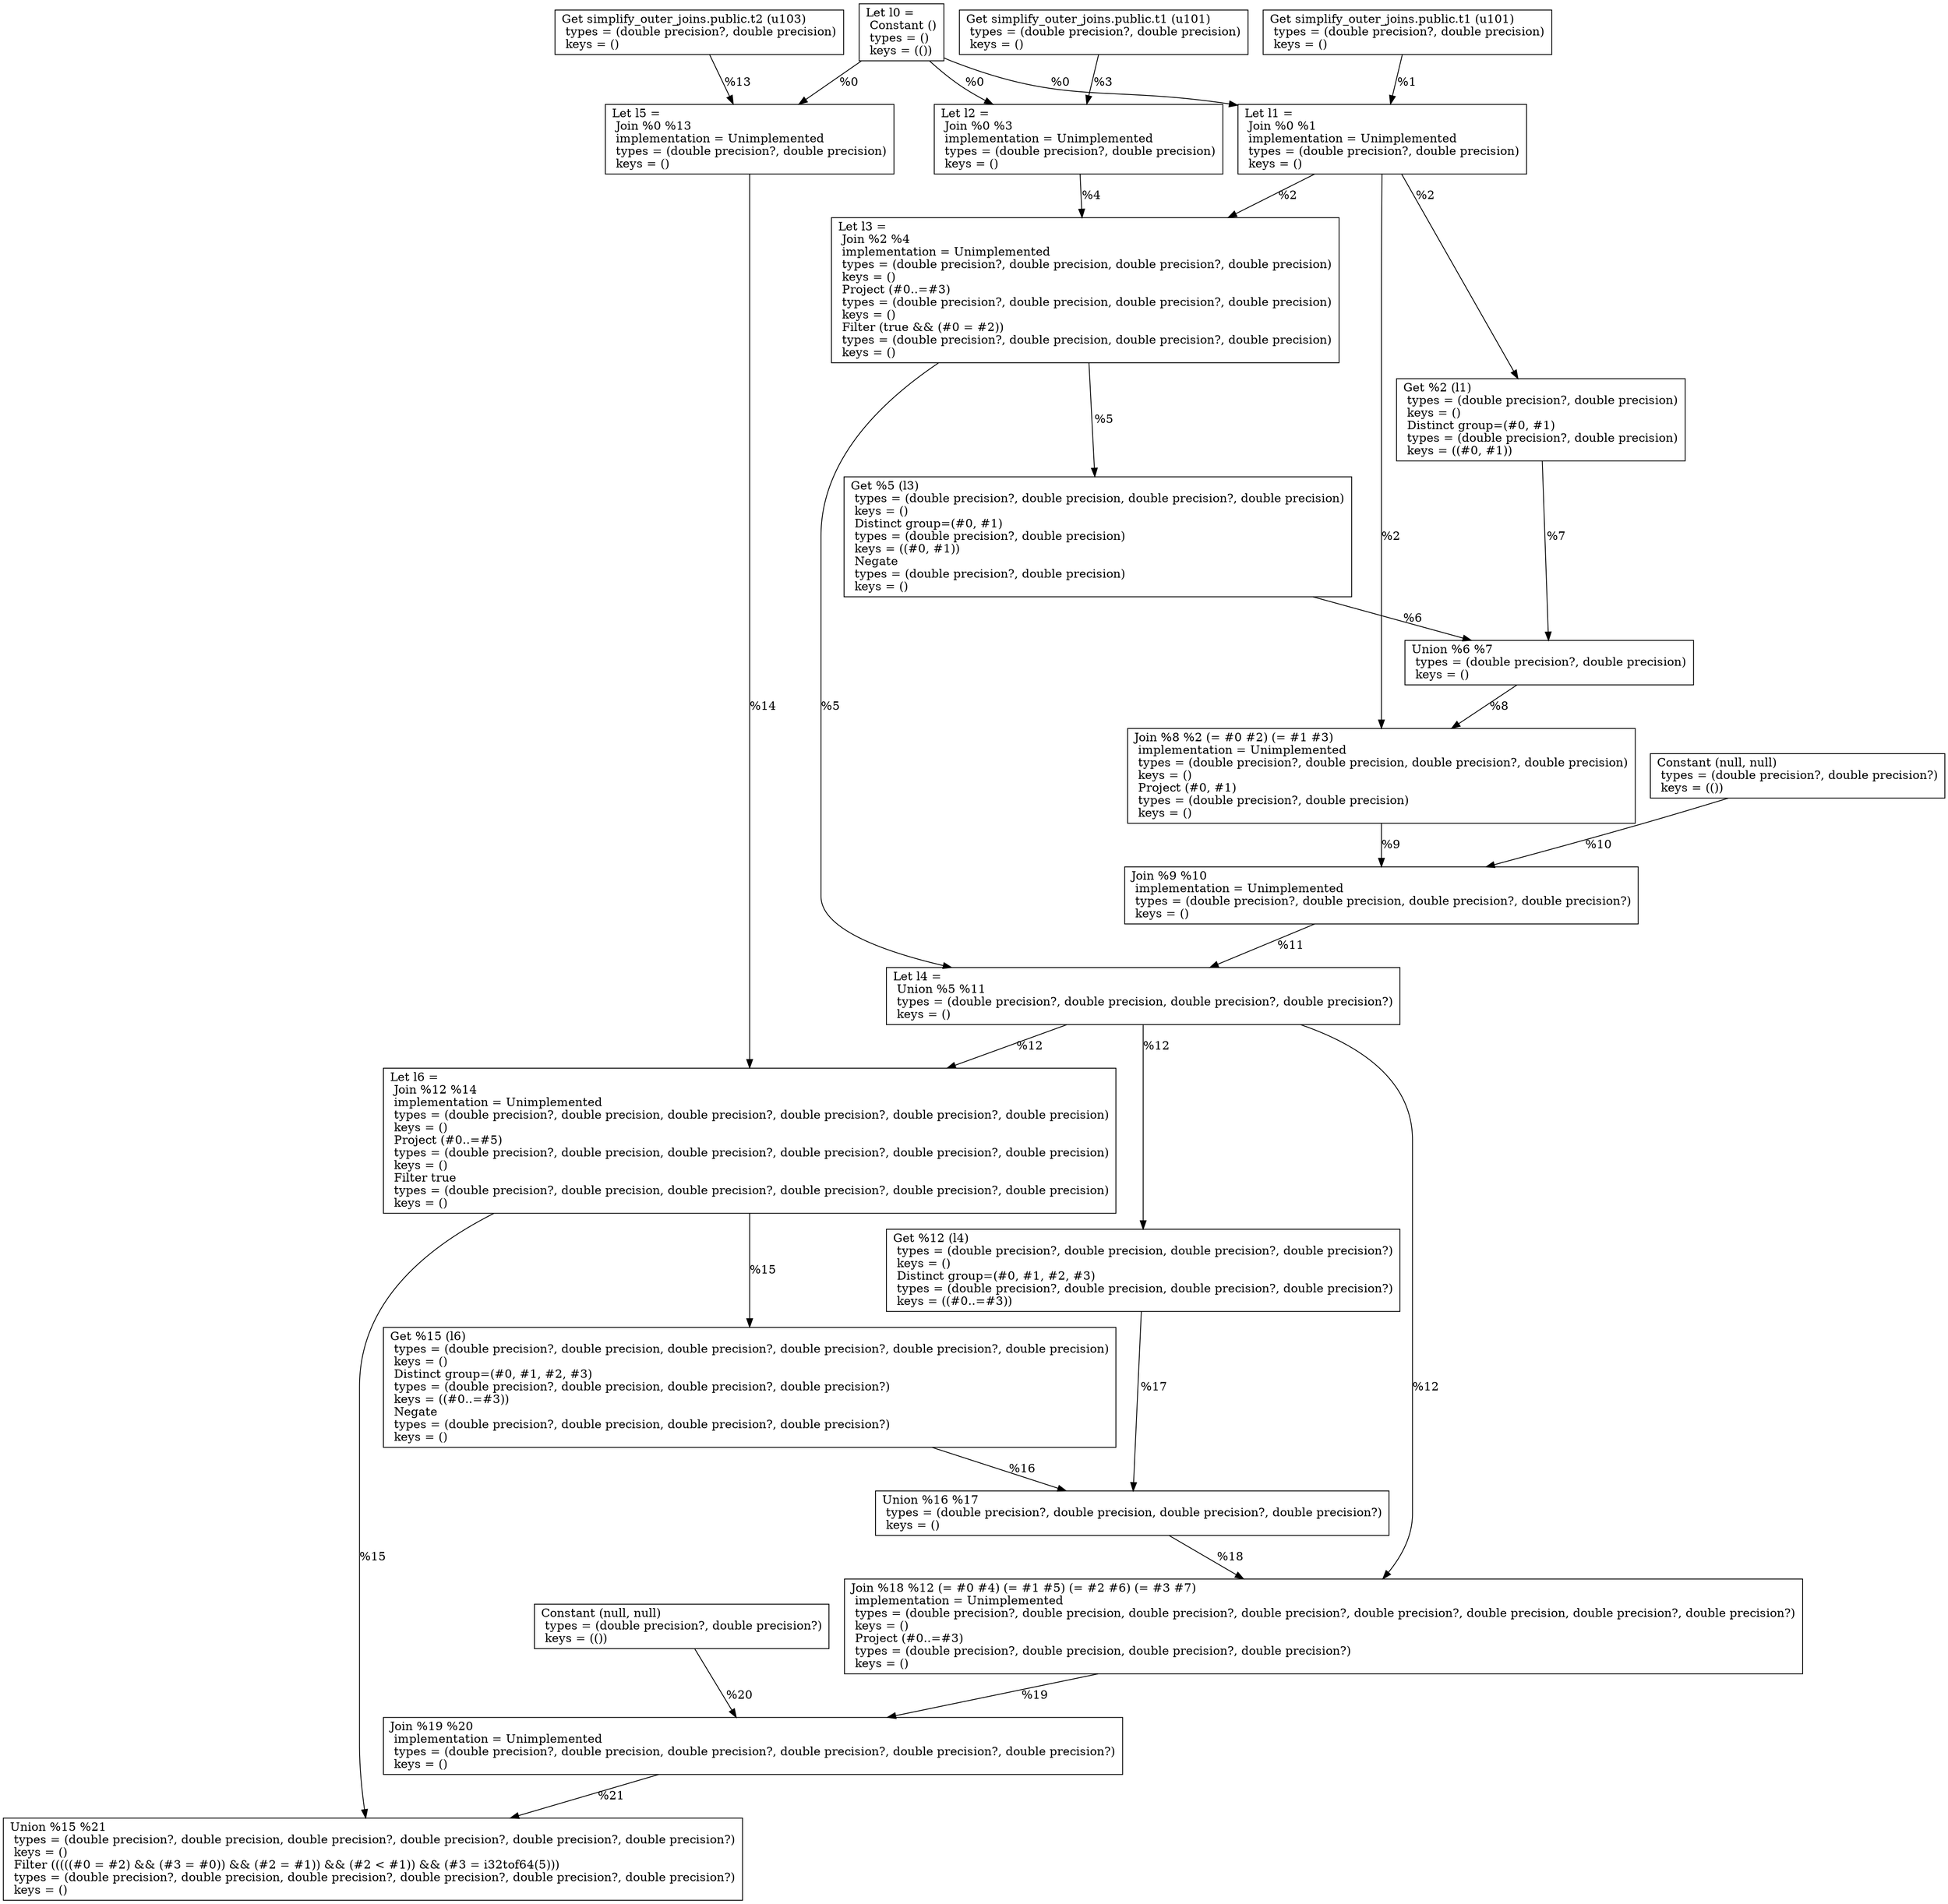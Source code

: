 digraph G {
    node0 [shape = record, label="Let l0 =\l Constant ()\l  types = ()\l  keys = (())\l"]
    node1 [shape = record, label=" Get simplify_outer_joins.public.t1 (u101)\l  types = (double precision?, double precision)\l  keys = ()\l"]
    node2 [shape = record, label="Let l1 =\l Join %0 %1\l  implementation = Unimplemented\l  types = (double precision?, double precision)\l  keys = ()\l"]
    node3 [shape = record, label=" Get simplify_outer_joins.public.t1 (u101)\l  types = (double precision?, double precision)\l  keys = ()\l"]
    node4 [shape = record, label="Let l2 =\l Join %0 %3\l  implementation = Unimplemented\l  types = (double precision?, double precision)\l  keys = ()\l"]
    node5 [shape = record, label="Let l3 =\l Join %2 %4\l  implementation = Unimplemented\l  types = (double precision?, double precision, double precision?, double precision)\l  keys = ()\l Project (#0..=#3)\l  types = (double precision?, double precision, double precision?, double precision)\l  keys = ()\l Filter (true && (#0 = #2))\l  types = (double precision?, double precision, double precision?, double precision)\l  keys = ()\l"]
    node6 [shape = record, label=" Get %5 (l3)\l  types = (double precision?, double precision, double precision?, double precision)\l  keys = ()\l Distinct group=(#0, #1)\l  types = (double precision?, double precision)\l  keys = ((#0, #1))\l Negate\l  types = (double precision?, double precision)\l  keys = ()\l"]
    node7 [shape = record, label=" Get %2 (l1)\l  types = (double precision?, double precision)\l  keys = ()\l Distinct group=(#0, #1)\l  types = (double precision?, double precision)\l  keys = ((#0, #1))\l"]
    node8 [shape = record, label=" Union %6 %7\l  types = (double precision?, double precision)\l  keys = ()\l"]
    node9 [shape = record, label=" Join %8 %2 (= #0 #2) (= #1 #3)\l  implementation = Unimplemented\l  types = (double precision?, double precision, double precision?, double precision)\l  keys = ()\l Project (#0, #1)\l  types = (double precision?, double precision)\l  keys = ()\l"]
    node10 [shape = record, label=" Constant (null, null)\l  types = (double precision?, double precision?)\l  keys = (())\l"]
    node11 [shape = record, label=" Join %9 %10\l  implementation = Unimplemented\l  types = (double precision?, double precision, double precision?, double precision?)\l  keys = ()\l"]
    node12 [shape = record, label="Let l4 =\l Union %5 %11\l  types = (double precision?, double precision, double precision?, double precision?)\l  keys = ()\l"]
    node13 [shape = record, label=" Get simplify_outer_joins.public.t2 (u103)\l  types = (double precision?, double precision)\l  keys = ()\l"]
    node14 [shape = record, label="Let l5 =\l Join %0 %13\l  implementation = Unimplemented\l  types = (double precision?, double precision)\l  keys = ()\l"]
    node15 [shape = record, label="Let l6 =\l Join %12 %14\l  implementation = Unimplemented\l  types = (double precision?, double precision, double precision?, double precision?, double precision?, double precision)\l  keys = ()\l Project (#0..=#5)\l  types = (double precision?, double precision, double precision?, double precision?, double precision?, double precision)\l  keys = ()\l Filter true\l  types = (double precision?, double precision, double precision?, double precision?, double precision?, double precision)\l  keys = ()\l"]
    node16 [shape = record, label=" Get %15 (l6)\l  types = (double precision?, double precision, double precision?, double precision?, double precision?, double precision)\l  keys = ()\l Distinct group=(#0, #1, #2, #3)\l  types = (double precision?, double precision, double precision?, double precision?)\l  keys = ((#0..=#3))\l Negate\l  types = (double precision?, double precision, double precision?, double precision?)\l  keys = ()\l"]
    node17 [shape = record, label=" Get %12 (l4)\l  types = (double precision?, double precision, double precision?, double precision?)\l  keys = ()\l Distinct group=(#0, #1, #2, #3)\l  types = (double precision?, double precision, double precision?, double precision?)\l  keys = ((#0..=#3))\l"]
    node18 [shape = record, label=" Union %16 %17\l  types = (double precision?, double precision, double precision?, double precision?)\l  keys = ()\l"]
    node19 [shape = record, label=" Join %18 %12 (= #0 #4) (= #1 #5) (= #2 #6) (= #3 #7)\l  implementation = Unimplemented\l  types = (double precision?, double precision, double precision?, double precision?, double precision?, double precision, double precision?, double precision?)\l  keys = ()\l Project (#0..=#3)\l  types = (double precision?, double precision, double precision?, double precision?)\l  keys = ()\l"]
    node20 [shape = record, label=" Constant (null, null)\l  types = (double precision?, double precision?)\l  keys = (())\l"]
    node21 [shape = record, label=" Join %19 %20\l  implementation = Unimplemented\l  types = (double precision?, double precision, double precision?, double precision?, double precision?, double precision?)\l  keys = ()\l"]
    node22 [shape = record, label=" Union %15 %21\l  types = (double precision?, double precision, double precision?, double precision?, double precision?, double precision?)\l  keys = ()\l Filter (((((#0 = #2) && (#3 = #0)) && (#2 = #1)) && (#2 \< #1)) && (#3 = i32tof64(5)))\l  types = (double precision?, double precision, double precision?, double precision?, double precision?, double precision?)\l  keys = ()\l"]
    node0 -> node2 [label = "%0\l"]
    node1 -> node2 [label = "%1\l"]
    node0 -> node14 [label = "%0\l"]
    node14 -> node15 [label = "%14\l"]
    node21 -> node22 [label = "%21\l"]
    node2 -> node7 [label = "%2\l"]
    node6 -> node8 [label = "%6\l"]
    node2 -> node9 [label = "%2\l"]
    node2 -> node5 [label = "%2\l"]
    node20 -> node21 [label = "%20\l"]
    node11 -> node12 [label = "%11\l"]
    node5 -> node12 [label = "%5\l"]
    node12 -> node15 [label = "%12\l"]
    node9 -> node11 [label = "%9\l"]
    node5 -> node6 [label = "%5\l"]
    node0 -> node4 [label = "%0\l"]
    node19 -> node21 [label = "%19\l"]
    node15 -> node16 [label = "%15\l"]
    node3 -> node4 [label = "%3\l"]
    node16 -> node18 [label = "%16\l"]
    node8 -> node9 [label = "%8\l"]
    node4 -> node5 [label = "%4\l"]
    node18 -> node19 [label = "%18\l"]
    node15 -> node22 [label = "%15\l"]
    node13 -> node14 [label = "%13\l"]
    node17 -> node18 [label = "%17\l"]
    node10 -> node11 [label = "%10\l"]
    node12 -> node19 [label = "%12\l"]
    node12 -> node17 [label = "%12\l"]
    node7 -> node8 [label = "%7\l"]
}
